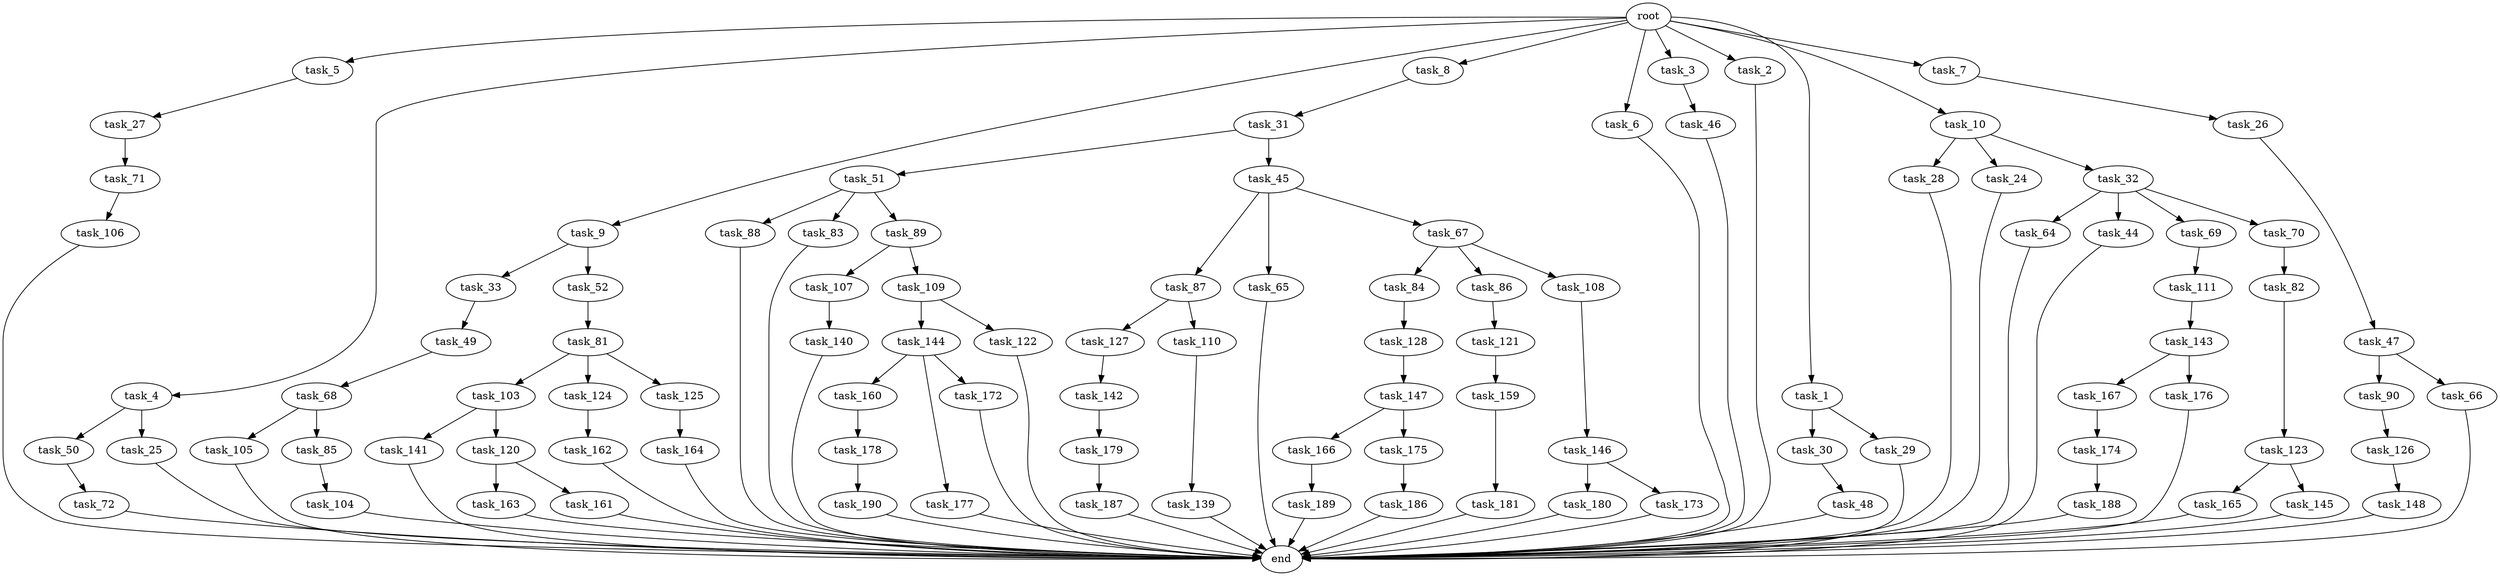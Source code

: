 digraph G {
  task_180 [size="8589934592.000000"];
  task_27 [size="1374389534.720000"];
  task_68 [size="2147483648.000000"];
  task_50 [size="1374389534.720000"];
  task_181 [size="773094113.280000"];
  task_187 [size="343597383.680000"];
  task_5 [size="10.240000"];
  task_4 [size="10.240000"];
  task_121 [size="4209067950.080000"];
  task_84 [size="3092376453.120000"];
  task_81 [size="343597383.680000"];
  task_147 [size="3092376453.120000"];
  task_90 [size="5497558138.880000"];
  task_190 [size="6957847019.520000"];
  task_143 [size="1374389534.720000"];
  task_26 [size="343597383.680000"];
  task_64 [size="343597383.680000"];
  task_103 [size="8589934592.000000"];
  task_141 [size="1374389534.720000"];
  task_31 [size="4209067950.080000"];
  task_51 [size="8589934592.000000"];
  task_28 [size="2147483648.000000"];
  task_88 [size="343597383.680000"];
  task_82 [size="6957847019.520000"];
  task_9 [size="10.240000"];
  task_44 [size="343597383.680000"];
  task_105 [size="4209067950.080000"];
  task_33 [size="4209067950.080000"];
  task_142 [size="3092376453.120000"];
  root [size="0.000000"];
  task_8 [size="10.240000"];
  task_69 [size="343597383.680000"];
  task_86 [size="3092376453.120000"];
  task_160 [size="2147483648.000000"];
  task_167 [size="2147483648.000000"];
  task_179 [size="773094113.280000"];
  task_166 [size="343597383.680000"];
  task_83 [size="343597383.680000"];
  task_174 [size="8589934592.000000"];
  task_188 [size="3092376453.120000"];
  task_52 [size="4209067950.080000"];
  task_24 [size="2147483648.000000"];
  task_85 [size="4209067950.080000"];
  task_186 [size="3092376453.120000"];
  task_104 [size="1374389534.720000"];
  task_177 [size="2147483648.000000"];
  task_106 [size="5497558138.880000"];
  task_140 [size="8589934592.000000"];
  task_6 [size="10.240000"];
  task_173 [size="8589934592.000000"];
  task_3 [size="10.240000"];
  task_111 [size="3092376453.120000"];
  task_139 [size="343597383.680000"];
  end [size="0.000000"];
  task_144 [size="343597383.680000"];
  task_70 [size="343597383.680000"];
  task_148 [size="1374389534.720000"];
  task_176 [size="2147483648.000000"];
  task_71 [size="4209067950.080000"];
  task_163 [size="1374389534.720000"];
  task_161 [size="1374389534.720000"];
  task_107 [size="1374389534.720000"];
  task_165 [size="4209067950.080000"];
  task_30 [size="2147483648.000000"];
  task_48 [size="6957847019.520000"];
  task_45 [size="8589934592.000000"];
  task_46 [size="1374389534.720000"];
  task_124 [size="8589934592.000000"];
  task_32 [size="2147483648.000000"];
  task_145 [size="4209067950.080000"];
  task_125 [size="8589934592.000000"];
  task_162 [size="3092376453.120000"];
  task_2 [size="10.240000"];
  task_1 [size="10.240000"];
  task_25 [size="1374389534.720000"];
  task_146 [size="1374389534.720000"];
  task_29 [size="2147483648.000000"];
  task_123 [size="4209067950.080000"];
  task_172 [size="2147483648.000000"];
  task_87 [size="1374389534.720000"];
  task_109 [size="1374389534.720000"];
  task_72 [size="2147483648.000000"];
  task_122 [size="343597383.680000"];
  task_178 [size="2147483648.000000"];
  task_126 [size="1374389534.720000"];
  task_164 [size="773094113.280000"];
  task_49 [size="2147483648.000000"];
  task_10 [size="10.240000"];
  task_65 [size="1374389534.720000"];
  task_67 [size="1374389534.720000"];
  task_7 [size="10.240000"];
  task_127 [size="3092376453.120000"];
  task_189 [size="8589934592.000000"];
  task_128 [size="5497558138.880000"];
  task_110 [size="3092376453.120000"];
  task_120 [size="1374389534.720000"];
  task_47 [size="5497558138.880000"];
  task_89 [size="343597383.680000"];
  task_108 [size="3092376453.120000"];
  task_66 [size="5497558138.880000"];
  task_159 [size="5497558138.880000"];
  task_175 [size="343597383.680000"];

  task_180 -> end [size="1.000000"];
  task_27 -> task_71 [size="411041792.000000"];
  task_68 -> task_85 [size="411041792.000000"];
  task_68 -> task_105 [size="411041792.000000"];
  task_50 -> task_72 [size="209715200.000000"];
  task_181 -> end [size="1.000000"];
  task_187 -> end [size="1.000000"];
  task_5 -> task_27 [size="134217728.000000"];
  task_4 -> task_25 [size="134217728.000000"];
  task_4 -> task_50 [size="134217728.000000"];
  task_121 -> task_159 [size="536870912.000000"];
  task_84 -> task_128 [size="536870912.000000"];
  task_81 -> task_124 [size="838860800.000000"];
  task_81 -> task_125 [size="838860800.000000"];
  task_81 -> task_103 [size="838860800.000000"];
  task_147 -> task_175 [size="33554432.000000"];
  task_147 -> task_166 [size="33554432.000000"];
  task_90 -> task_126 [size="134217728.000000"];
  task_190 -> end [size="1.000000"];
  task_143 -> task_167 [size="209715200.000000"];
  task_143 -> task_176 [size="209715200.000000"];
  task_26 -> task_47 [size="536870912.000000"];
  task_64 -> end [size="1.000000"];
  task_103 -> task_120 [size="134217728.000000"];
  task_103 -> task_141 [size="134217728.000000"];
  task_141 -> end [size="1.000000"];
  task_31 -> task_45 [size="838860800.000000"];
  task_31 -> task_51 [size="838860800.000000"];
  task_51 -> task_83 [size="33554432.000000"];
  task_51 -> task_89 [size="33554432.000000"];
  task_51 -> task_88 [size="33554432.000000"];
  task_28 -> end [size="1.000000"];
  task_88 -> end [size="1.000000"];
  task_82 -> task_123 [size="411041792.000000"];
  task_9 -> task_33 [size="411041792.000000"];
  task_9 -> task_52 [size="411041792.000000"];
  task_44 -> end [size="1.000000"];
  task_105 -> end [size="1.000000"];
  task_33 -> task_49 [size="209715200.000000"];
  task_142 -> task_179 [size="75497472.000000"];
  root -> task_8 [size="1.000000"];
  root -> task_10 [size="1.000000"];
  root -> task_2 [size="1.000000"];
  root -> task_5 [size="1.000000"];
  root -> task_4 [size="1.000000"];
  root -> task_9 [size="1.000000"];
  root -> task_1 [size="1.000000"];
  root -> task_7 [size="1.000000"];
  root -> task_6 [size="1.000000"];
  root -> task_3 [size="1.000000"];
  task_8 -> task_31 [size="411041792.000000"];
  task_69 -> task_111 [size="301989888.000000"];
  task_86 -> task_121 [size="411041792.000000"];
  task_160 -> task_178 [size="209715200.000000"];
  task_167 -> task_174 [size="838860800.000000"];
  task_179 -> task_187 [size="33554432.000000"];
  task_166 -> task_189 [size="838860800.000000"];
  task_83 -> end [size="1.000000"];
  task_174 -> task_188 [size="301989888.000000"];
  task_188 -> end [size="1.000000"];
  task_52 -> task_81 [size="33554432.000000"];
  task_24 -> end [size="1.000000"];
  task_85 -> task_104 [size="134217728.000000"];
  task_186 -> end [size="1.000000"];
  task_104 -> end [size="1.000000"];
  task_177 -> end [size="1.000000"];
  task_106 -> end [size="1.000000"];
  task_140 -> end [size="1.000000"];
  task_6 -> end [size="1.000000"];
  task_173 -> end [size="1.000000"];
  task_3 -> task_46 [size="134217728.000000"];
  task_111 -> task_143 [size="134217728.000000"];
  task_139 -> end [size="1.000000"];
  task_144 -> task_177 [size="209715200.000000"];
  task_144 -> task_172 [size="209715200.000000"];
  task_144 -> task_160 [size="209715200.000000"];
  task_70 -> task_82 [size="679477248.000000"];
  task_148 -> end [size="1.000000"];
  task_176 -> end [size="1.000000"];
  task_71 -> task_106 [size="536870912.000000"];
  task_163 -> end [size="1.000000"];
  task_161 -> end [size="1.000000"];
  task_107 -> task_140 [size="838860800.000000"];
  task_165 -> end [size="1.000000"];
  task_30 -> task_48 [size="679477248.000000"];
  task_48 -> end [size="1.000000"];
  task_45 -> task_65 [size="134217728.000000"];
  task_45 -> task_67 [size="134217728.000000"];
  task_45 -> task_87 [size="134217728.000000"];
  task_46 -> end [size="1.000000"];
  task_124 -> task_162 [size="301989888.000000"];
  task_32 -> task_44 [size="33554432.000000"];
  task_32 -> task_69 [size="33554432.000000"];
  task_32 -> task_64 [size="33554432.000000"];
  task_32 -> task_70 [size="33554432.000000"];
  task_145 -> end [size="1.000000"];
  task_125 -> task_164 [size="75497472.000000"];
  task_162 -> end [size="1.000000"];
  task_2 -> end [size="1.000000"];
  task_1 -> task_30 [size="209715200.000000"];
  task_1 -> task_29 [size="209715200.000000"];
  task_25 -> end [size="1.000000"];
  task_146 -> task_180 [size="838860800.000000"];
  task_146 -> task_173 [size="838860800.000000"];
  task_29 -> end [size="1.000000"];
  task_123 -> task_165 [size="411041792.000000"];
  task_123 -> task_145 [size="411041792.000000"];
  task_172 -> end [size="1.000000"];
  task_87 -> task_127 [size="301989888.000000"];
  task_87 -> task_110 [size="301989888.000000"];
  task_109 -> task_122 [size="33554432.000000"];
  task_109 -> task_144 [size="33554432.000000"];
  task_72 -> end [size="1.000000"];
  task_122 -> end [size="1.000000"];
  task_178 -> task_190 [size="679477248.000000"];
  task_126 -> task_148 [size="134217728.000000"];
  task_164 -> end [size="1.000000"];
  task_49 -> task_68 [size="209715200.000000"];
  task_10 -> task_24 [size="209715200.000000"];
  task_10 -> task_28 [size="209715200.000000"];
  task_10 -> task_32 [size="209715200.000000"];
  task_65 -> end [size="1.000000"];
  task_67 -> task_84 [size="301989888.000000"];
  task_67 -> task_86 [size="301989888.000000"];
  task_67 -> task_108 [size="301989888.000000"];
  task_7 -> task_26 [size="33554432.000000"];
  task_127 -> task_142 [size="301989888.000000"];
  task_189 -> end [size="1.000000"];
  task_128 -> task_147 [size="301989888.000000"];
  task_110 -> task_139 [size="33554432.000000"];
  task_120 -> task_161 [size="134217728.000000"];
  task_120 -> task_163 [size="134217728.000000"];
  task_47 -> task_66 [size="536870912.000000"];
  task_47 -> task_90 [size="536870912.000000"];
  task_89 -> task_109 [size="134217728.000000"];
  task_89 -> task_107 [size="134217728.000000"];
  task_108 -> task_146 [size="134217728.000000"];
  task_66 -> end [size="1.000000"];
  task_159 -> task_181 [size="75497472.000000"];
  task_175 -> task_186 [size="301989888.000000"];
}

